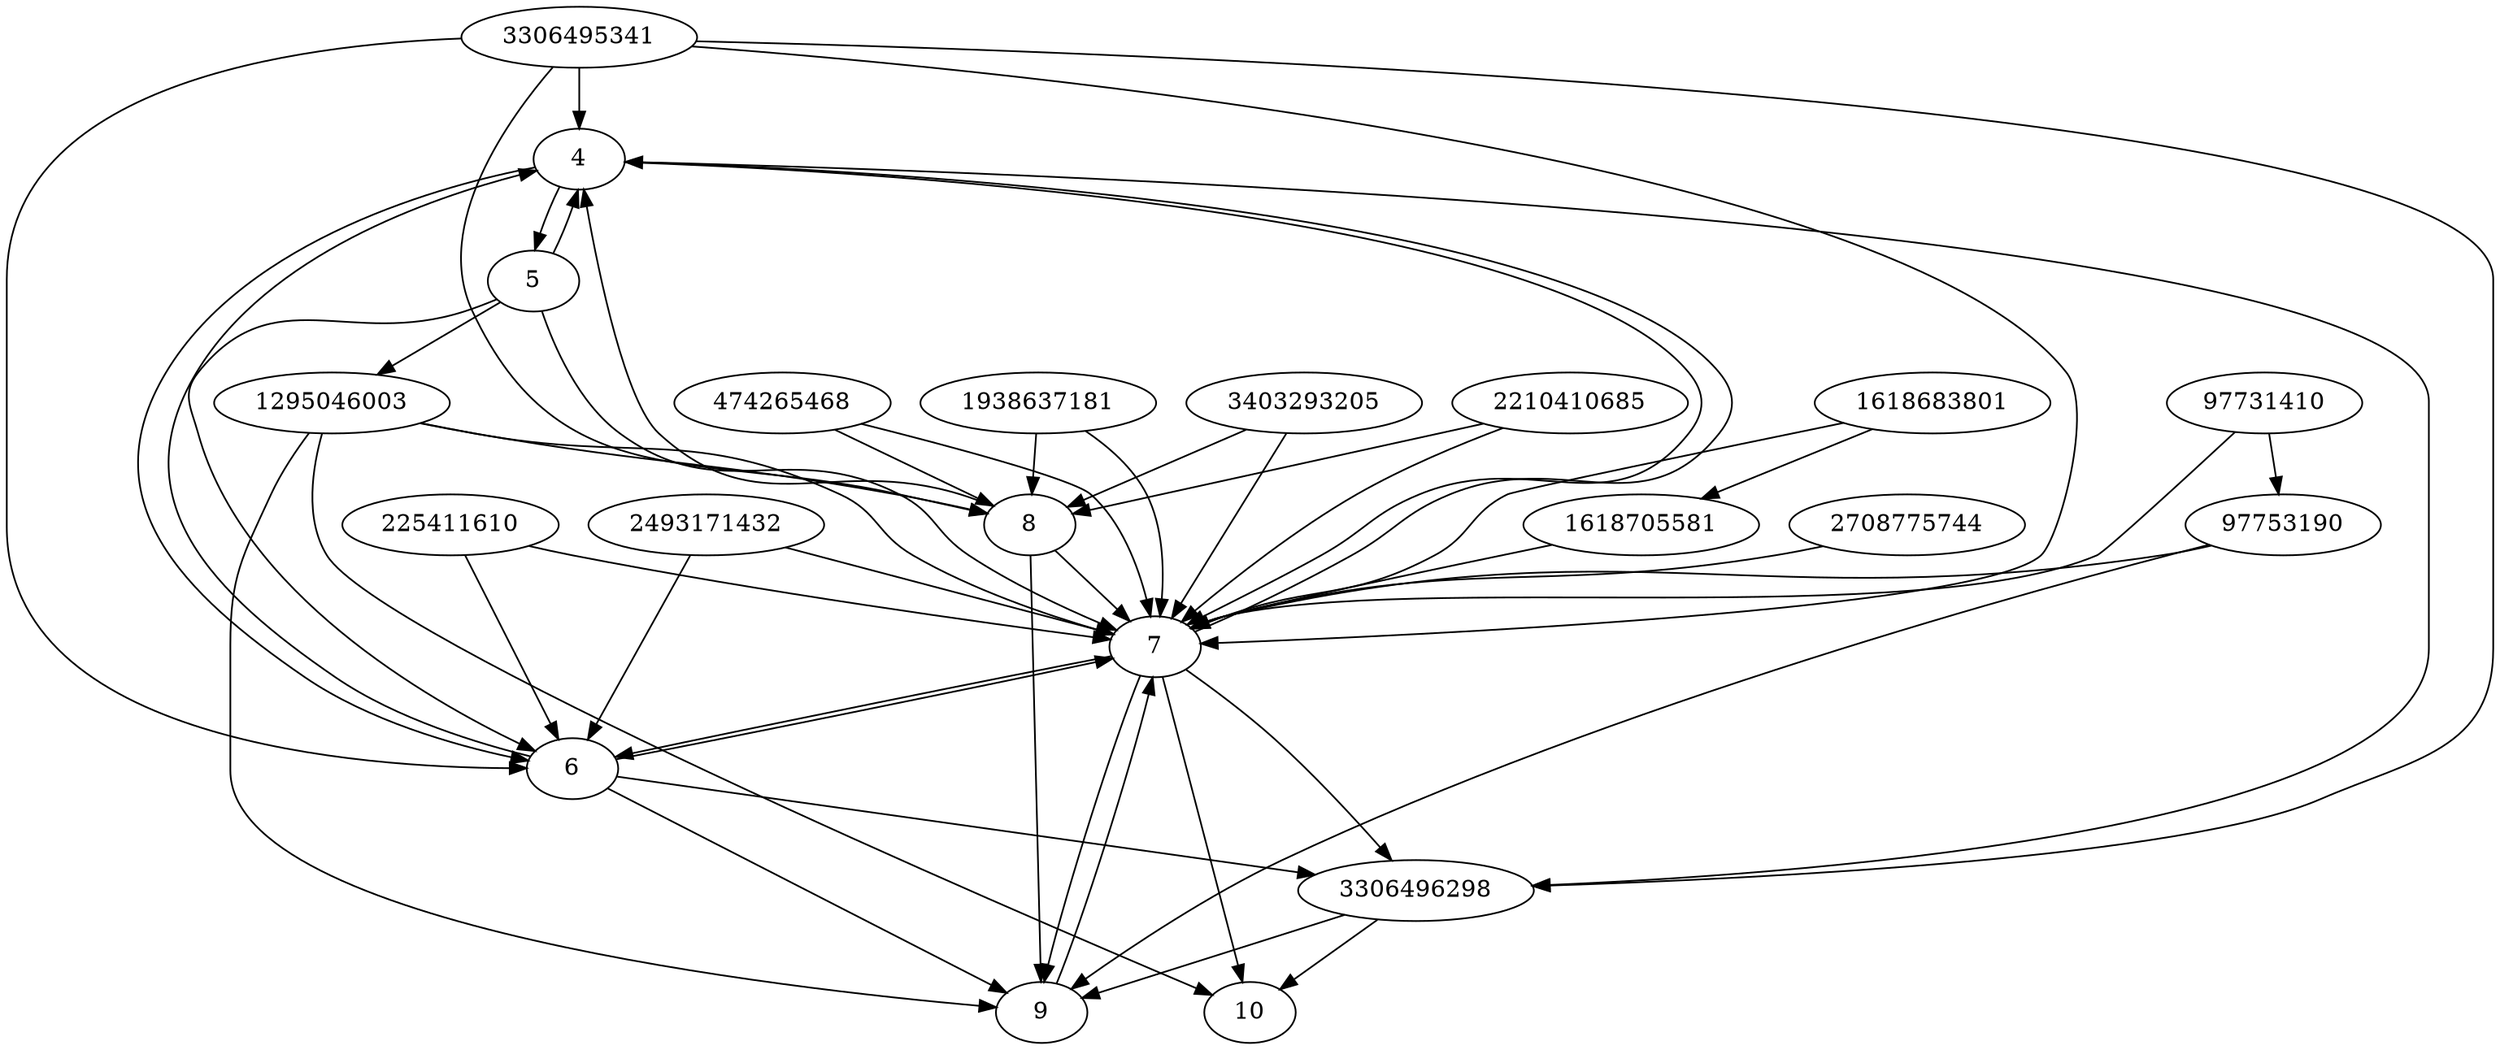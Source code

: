 strict digraph  {
4;
5;
6;
7;
8;
9;
10;
3403293205;
1618683801;
225411610;
3306496298;
1618705581;
2210410685;
2708775744;
97731410;
97753190;
2493171432;
3306495341;
1295046003;
474265468;
1938637181;
4 -> 3306496298;
4 -> 6;
4 -> 7;
4 -> 5;
5 -> 7;
5 -> 4;
5 -> 6;
5 -> 1295046003;
6 -> 3306496298;
6 -> 7;
6 -> 4;
6 -> 9;
7 -> 10;
7 -> 3306496298;
7 -> 6;
7 -> 4;
7 -> 9;
8 -> 4;
8 -> 7;
8 -> 9;
9 -> 7;
3403293205 -> 8;
3403293205 -> 7;
1618683801 -> 7;
1618683801 -> 1618705581;
225411610 -> 7;
225411610 -> 6;
3306496298 -> 9;
3306496298 -> 10;
1618705581 -> 7;
2210410685 -> 7;
2210410685 -> 8;
2708775744 -> 7;
97731410 -> 7;
97731410 -> 97753190;
97753190 -> 7;
97753190 -> 9;
2493171432 -> 6;
2493171432 -> 7;
3306495341 -> 4;
3306495341 -> 3306496298;
3306495341 -> 6;
3306495341 -> 7;
3306495341 -> 8;
1295046003 -> 7;
1295046003 -> 8;
1295046003 -> 9;
1295046003 -> 10;
474265468 -> 7;
474265468 -> 8;
1938637181 -> 7;
1938637181 -> 8;
}
